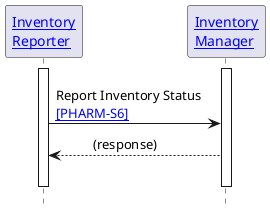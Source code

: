 @startuml

hide footbox

'!include ./style.iuml


participant "[[actors_and_transactions.html#inventory-reporter Inventory\nReporter]]" as IR
participant "[[actors_and_transactions.html#inventory-manager Inventory\nManager]]" as IM

activate IR
activate IM

IR -[hidden]> IM
IR -> IM: Report Inventory Status \n[[PHARM-S6.html {Inventory Status report} ~[PHARM-S6~]]]
IR <-- IM: \t(response)\t
IR -[hidden]> IM :"  "

deactivate IR
deactivate IM

@enduml
